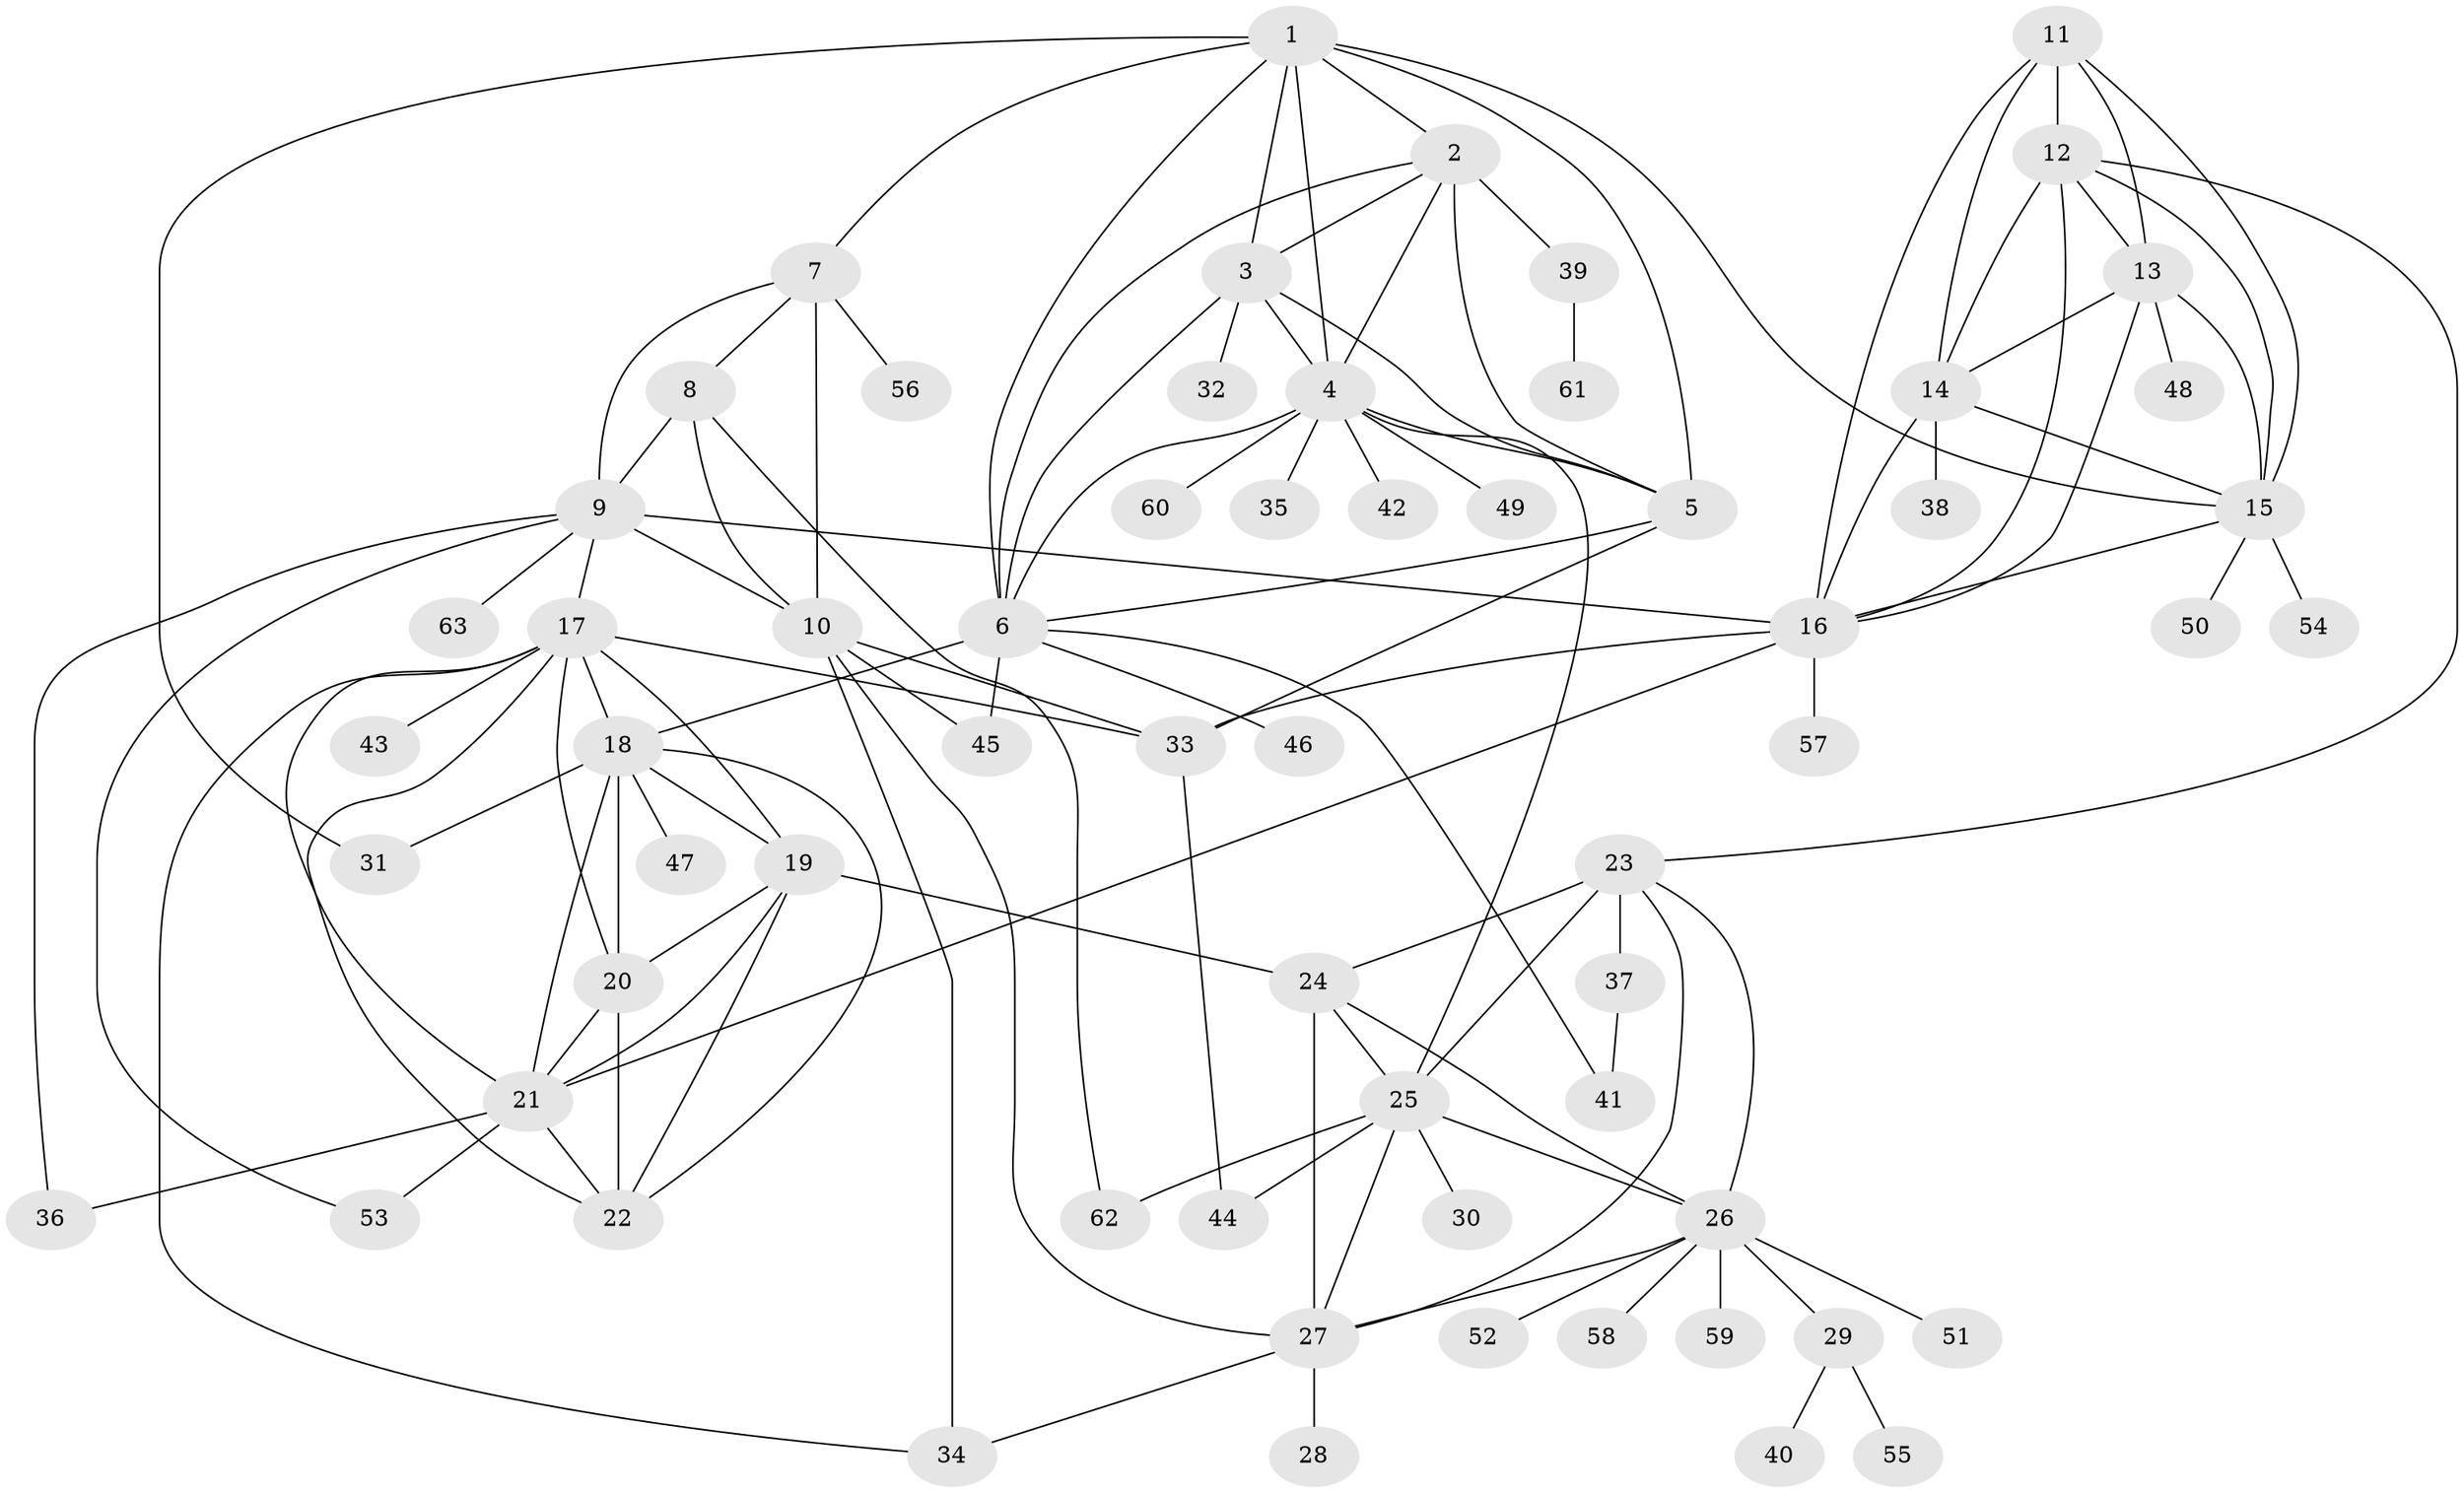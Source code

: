 // original degree distribution, {9: 0.048, 6: 0.032, 7: 0.04, 11: 0.032, 10: 0.04, 8: 0.016, 12: 0.008, 5: 0.016, 13: 0.008, 2: 0.136, 4: 0.016, 1: 0.576, 3: 0.032}
// Generated by graph-tools (version 1.1) at 2025/52/03/04/25 22:52:13]
// undirected, 63 vertices, 119 edges
graph export_dot {
  node [color=gray90,style=filled];
  1;
  2;
  3;
  4;
  5;
  6;
  7;
  8;
  9;
  10;
  11;
  12;
  13;
  14;
  15;
  16;
  17;
  18;
  19;
  20;
  21;
  22;
  23;
  24;
  25;
  26;
  27;
  28;
  29;
  30;
  31;
  32;
  33;
  34;
  35;
  36;
  37;
  38;
  39;
  40;
  41;
  42;
  43;
  44;
  45;
  46;
  47;
  48;
  49;
  50;
  51;
  52;
  53;
  54;
  55;
  56;
  57;
  58;
  59;
  60;
  61;
  62;
  63;
  1 -- 2 [weight=1.0];
  1 -- 3 [weight=1.0];
  1 -- 4 [weight=1.0];
  1 -- 5 [weight=1.0];
  1 -- 6 [weight=1.0];
  1 -- 7 [weight=1.0];
  1 -- 15 [weight=1.0];
  1 -- 31 [weight=1.0];
  2 -- 3 [weight=1.0];
  2 -- 4 [weight=1.0];
  2 -- 5 [weight=3.0];
  2 -- 6 [weight=1.0];
  2 -- 39 [weight=1.0];
  3 -- 4 [weight=1.0];
  3 -- 5 [weight=1.0];
  3 -- 6 [weight=1.0];
  3 -- 32 [weight=1.0];
  4 -- 5 [weight=1.0];
  4 -- 6 [weight=1.0];
  4 -- 25 [weight=1.0];
  4 -- 35 [weight=1.0];
  4 -- 42 [weight=1.0];
  4 -- 49 [weight=1.0];
  4 -- 60 [weight=1.0];
  5 -- 6 [weight=1.0];
  5 -- 33 [weight=1.0];
  6 -- 18 [weight=1.0];
  6 -- 41 [weight=1.0];
  6 -- 45 [weight=1.0];
  6 -- 46 [weight=1.0];
  7 -- 8 [weight=1.0];
  7 -- 9 [weight=1.0];
  7 -- 10 [weight=3.0];
  7 -- 56 [weight=1.0];
  8 -- 9 [weight=1.0];
  8 -- 10 [weight=3.0];
  8 -- 62 [weight=1.0];
  9 -- 10 [weight=3.0];
  9 -- 16 [weight=1.0];
  9 -- 17 [weight=1.0];
  9 -- 36 [weight=1.0];
  9 -- 53 [weight=1.0];
  9 -- 63 [weight=1.0];
  10 -- 27 [weight=1.0];
  10 -- 33 [weight=1.0];
  10 -- 34 [weight=1.0];
  10 -- 45 [weight=6.0];
  11 -- 12 [weight=1.0];
  11 -- 13 [weight=1.0];
  11 -- 14 [weight=1.0];
  11 -- 15 [weight=1.0];
  11 -- 16 [weight=1.0];
  12 -- 13 [weight=1.0];
  12 -- 14 [weight=1.0];
  12 -- 15 [weight=1.0];
  12 -- 16 [weight=1.0];
  12 -- 23 [weight=1.0];
  13 -- 14 [weight=1.0];
  13 -- 15 [weight=1.0];
  13 -- 16 [weight=1.0];
  13 -- 48 [weight=2.0];
  14 -- 15 [weight=1.0];
  14 -- 16 [weight=1.0];
  14 -- 38 [weight=3.0];
  15 -- 16 [weight=1.0];
  15 -- 50 [weight=1.0];
  15 -- 54 [weight=1.0];
  16 -- 21 [weight=1.0];
  16 -- 33 [weight=1.0];
  16 -- 57 [weight=1.0];
  17 -- 18 [weight=1.0];
  17 -- 19 [weight=1.0];
  17 -- 20 [weight=1.0];
  17 -- 21 [weight=1.0];
  17 -- 22 [weight=1.0];
  17 -- 33 [weight=1.0];
  17 -- 34 [weight=1.0];
  17 -- 43 [weight=1.0];
  18 -- 19 [weight=1.0];
  18 -- 20 [weight=1.0];
  18 -- 21 [weight=1.0];
  18 -- 22 [weight=1.0];
  18 -- 31 [weight=3.0];
  18 -- 47 [weight=1.0];
  19 -- 20 [weight=1.0];
  19 -- 21 [weight=1.0];
  19 -- 22 [weight=1.0];
  19 -- 24 [weight=1.0];
  20 -- 21 [weight=1.0];
  20 -- 22 [weight=2.0];
  21 -- 22 [weight=1.0];
  21 -- 36 [weight=1.0];
  21 -- 53 [weight=1.0];
  23 -- 24 [weight=2.0];
  23 -- 25 [weight=1.0];
  23 -- 26 [weight=1.0];
  23 -- 27 [weight=1.0];
  23 -- 37 [weight=6.0];
  24 -- 25 [weight=2.0];
  24 -- 26 [weight=2.0];
  24 -- 27 [weight=2.0];
  25 -- 26 [weight=1.0];
  25 -- 27 [weight=1.0];
  25 -- 30 [weight=1.0];
  25 -- 44 [weight=1.0];
  25 -- 62 [weight=1.0];
  26 -- 27 [weight=1.0];
  26 -- 29 [weight=1.0];
  26 -- 51 [weight=1.0];
  26 -- 52 [weight=1.0];
  26 -- 58 [weight=1.0];
  26 -- 59 [weight=1.0];
  27 -- 28 [weight=1.0];
  27 -- 34 [weight=1.0];
  29 -- 40 [weight=1.0];
  29 -- 55 [weight=1.0];
  33 -- 44 [weight=1.0];
  37 -- 41 [weight=1.0];
  39 -- 61 [weight=1.0];
}

